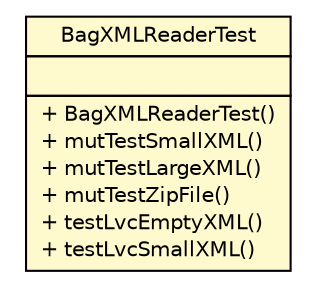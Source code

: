 #!/usr/local/bin/dot
#
# Class diagram 
# Generated by UMLGraph version R5_6-24-gf6e263 (http://www.umlgraph.org/)
#

digraph G {
	edge [fontname="Helvetica",fontsize=10,labelfontname="Helvetica",labelfontsize=10];
	node [fontname="Helvetica",fontsize=10,shape=plaintext];
	nodesep=0.25;
	ranksep=0.5;
	// nl.b3p.brmo.loader.xml.BagXMLReaderTest
	c131 [label=<<table title="nl.b3p.brmo.loader.xml.BagXMLReaderTest" border="0" cellborder="1" cellspacing="0" cellpadding="2" port="p" bgcolor="lemonChiffon" href="./BagXMLReaderTest.html">
		<tr><td><table border="0" cellspacing="0" cellpadding="1">
<tr><td align="center" balign="center"> BagXMLReaderTest </td></tr>
		</table></td></tr>
		<tr><td><table border="0" cellspacing="0" cellpadding="1">
<tr><td align="left" balign="left">  </td></tr>
		</table></td></tr>
		<tr><td><table border="0" cellspacing="0" cellpadding="1">
<tr><td align="left" balign="left"> + BagXMLReaderTest() </td></tr>
<tr><td align="left" balign="left"> + mutTestSmallXML() </td></tr>
<tr><td align="left" balign="left"> + mutTestLargeXML() </td></tr>
<tr><td align="left" balign="left"> + mutTestZipFile() </td></tr>
<tr><td align="left" balign="left"> + testLvcEmptyXML() </td></tr>
<tr><td align="left" balign="left"> + testLvcSmallXML() </td></tr>
		</table></td></tr>
		</table>>, URL="./BagXMLReaderTest.html", fontname="Helvetica", fontcolor="black", fontsize=10.0];
}


